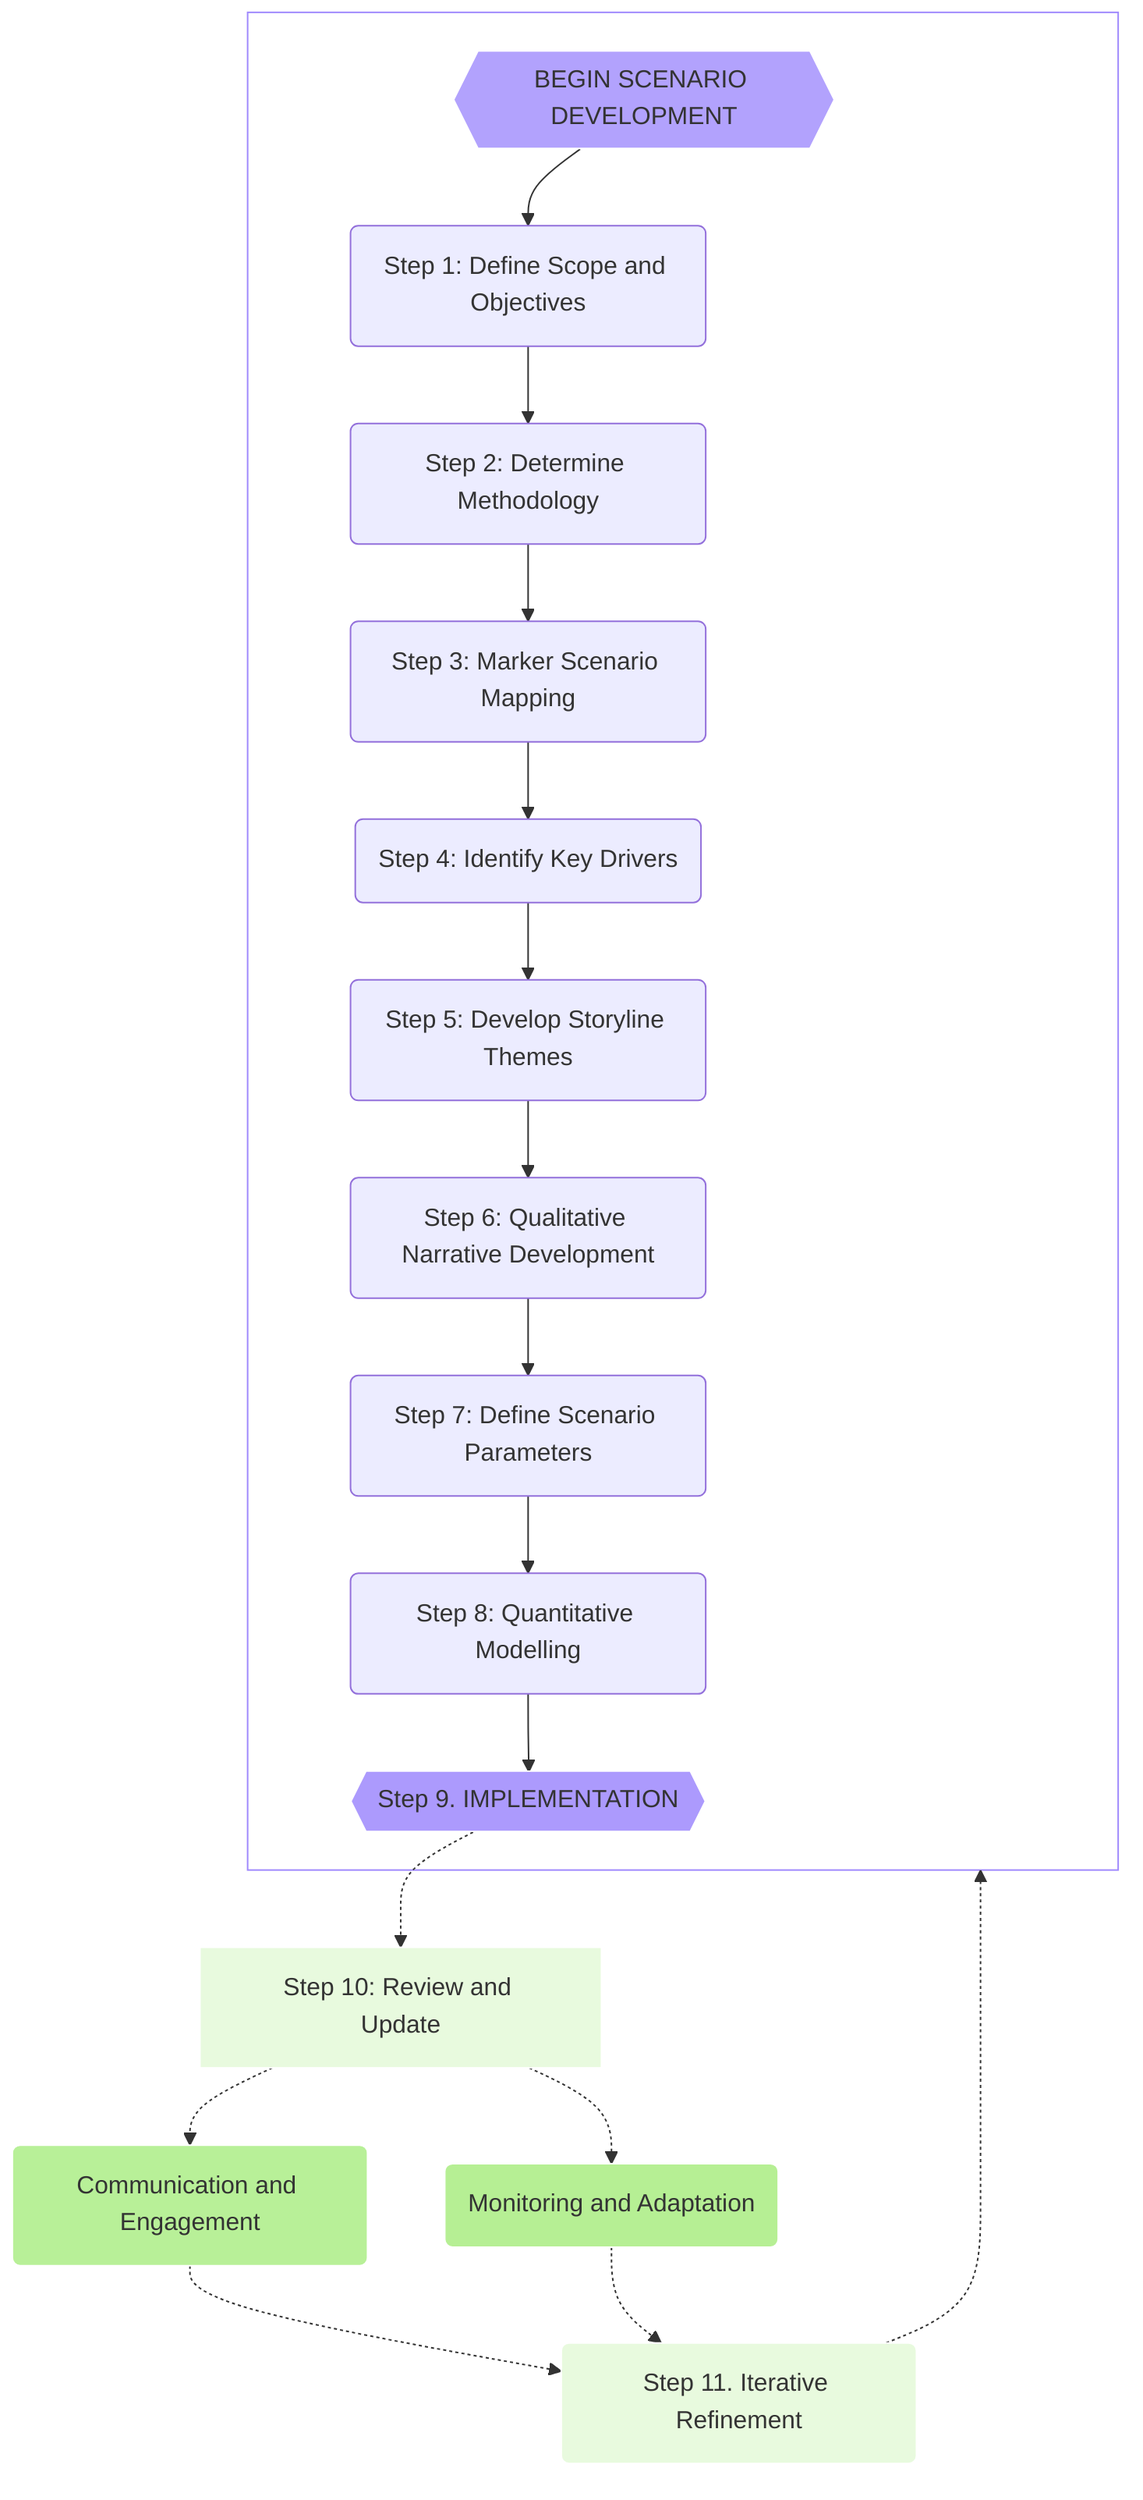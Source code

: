 graph TB

subgraph Develop[" "]
Start --> DefineScope
DefineScope --> DetermineMethod
DetermineMethod --> MarkerScenarioMapping
MarkerScenarioMapping --> IdentifyDrivers
IdentifyDrivers --> DevelopThemes
DevelopThemes --> QualNarr

QualitativeDevelopment --> End
QualNarr --> DefineParameters
DefineParameters --> QualitativeDevelopment

end

Communicate
Monitor
Refinement


End -.-> Review
Review -.-> Communicate
Review -.-> Monitor
Communicate -.-> Refinement
Monitor -.-> Refinement
Refinement ~~~ End
Refinement -.-> Develop
Start{{"BEGIN SCENARIO DEVELOPMENT"}}
style Start fill:#9e89fdc9,stroke:#FFF

DetermineMethod("Step 2: Determine Methodology")
DefineScope("Step 1: Define Scope and Objectives")
MarkerScenarioMapping("Step 3: Marker Scenario Mapping")
IdentifyDrivers("Step 4: Identify Key Drivers")
DevelopThemes("Step 5: Develop Storyline Themes")
DefineParameters("Step 7: Define Scenario Parameters")
QualNarr("Step 6: Qualitative Narrative Development")
QualitativeDevelopment("Step 8: Quantitative Modelling")
Refinement("Step 11. Iterative Refinement")
Communicate("Communication and Engagement")
Monitor("Monitoring and Adaptation")

End{{"Step 9. IMPLEMENTATION"}}
style End fill:#9e89fdda,stroke:#FFF

Review["Step 10: Review and Update"]
style Review fill:#76e2372a,stroke:#FFF
style Develop fill:#fcfcfc00,stroke:#9F89FD
style Refinement fill:#76e2372a,stroke:#FFF
style Communicate fill:#76e23783,stroke:#FFF
style Monitor fill:#76e23788,stroke:#FFF